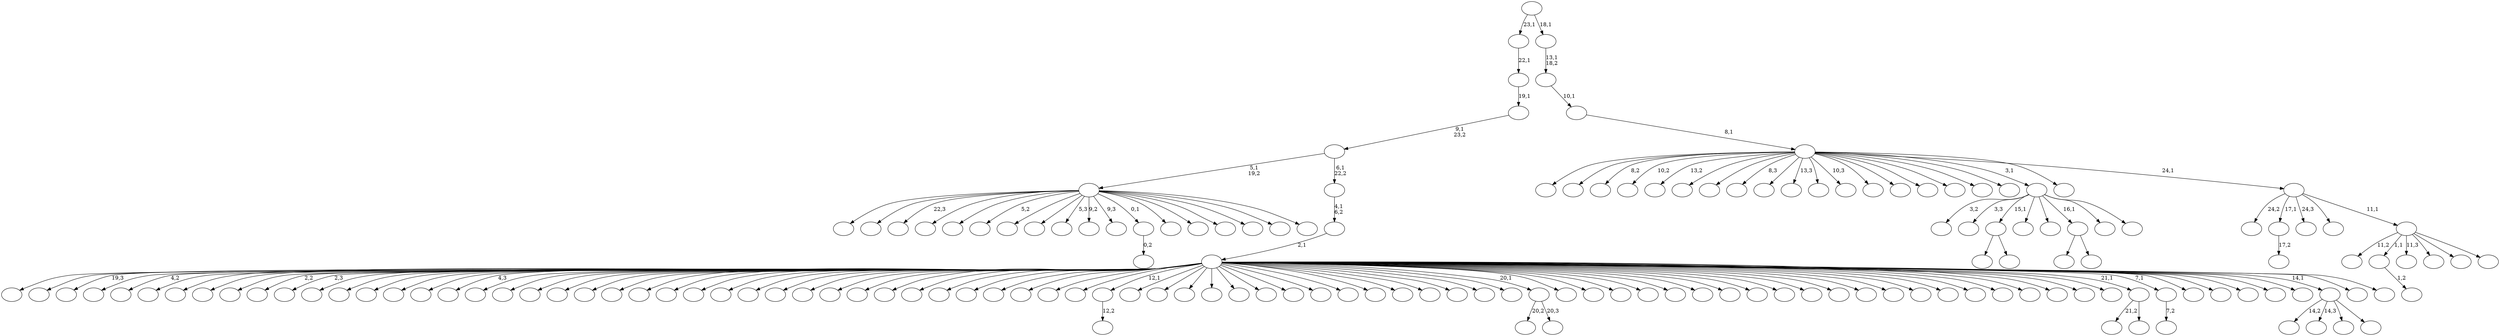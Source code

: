 digraph T {
	175 [label=""]
	174 [label=""]
	173 [label=""]
	172 [label=""]
	171 [label=""]
	170 [label=""]
	169 [label=""]
	168 [label=""]
	167 [label=""]
	166 [label=""]
	165 [label=""]
	164 [label=""]
	163 [label=""]
	162 [label=""]
	161 [label=""]
	160 [label=""]
	159 [label=""]
	158 [label=""]
	157 [label=""]
	156 [label=""]
	155 [label=""]
	154 [label=""]
	153 [label=""]
	152 [label=""]
	151 [label=""]
	150 [label=""]
	149 [label=""]
	148 [label=""]
	147 [label=""]
	146 [label=""]
	145 [label=""]
	144 [label=""]
	143 [label=""]
	142 [label=""]
	141 [label=""]
	140 [label=""]
	139 [label=""]
	138 [label=""]
	137 [label=""]
	136 [label=""]
	135 [label=""]
	134 [label=""]
	133 [label=""]
	132 [label=""]
	131 [label=""]
	130 [label=""]
	129 [label=""]
	128 [label=""]
	127 [label=""]
	126 [label=""]
	125 [label=""]
	124 [label=""]
	123 [label=""]
	122 [label=""]
	121 [label=""]
	120 [label=""]
	119 [label=""]
	118 [label=""]
	117 [label=""]
	116 [label=""]
	115 [label=""]
	114 [label=""]
	113 [label=""]
	112 [label=""]
	111 [label=""]
	110 [label=""]
	109 [label=""]
	108 [label=""]
	107 [label=""]
	106 [label=""]
	105 [label=""]
	104 [label=""]
	103 [label=""]
	102 [label=""]
	101 [label=""]
	100 [label=""]
	99 [label=""]
	98 [label=""]
	97 [label=""]
	96 [label=""]
	95 [label=""]
	94 [label=""]
	93 [label=""]
	92 [label=""]
	91 [label=""]
	90 [label=""]
	89 [label=""]
	88 [label=""]
	87 [label=""]
	86 [label=""]
	85 [label=""]
	84 [label=""]
	83 [label=""]
	82 [label=""]
	81 [label=""]
	80 [label=""]
	79 [label=""]
	78 [label=""]
	77 [label=""]
	76 [label=""]
	75 [label=""]
	74 [label=""]
	73 [label=""]
	72 [label=""]
	71 [label=""]
	70 [label=""]
	69 [label=""]
	68 [label=""]
	67 [label=""]
	66 [label=""]
	65 [label=""]
	64 [label=""]
	63 [label=""]
	62 [label=""]
	61 [label=""]
	60 [label=""]
	59 [label=""]
	58 [label=""]
	57 [label=""]
	56 [label=""]
	55 [label=""]
	54 [label=""]
	53 [label=""]
	52 [label=""]
	51 [label=""]
	50 [label=""]
	49 [label=""]
	48 [label=""]
	47 [label=""]
	46 [label=""]
	45 [label=""]
	44 [label=""]
	43 [label=""]
	42 [label=""]
	41 [label=""]
	40 [label=""]
	39 [label=""]
	38 [label=""]
	37 [label=""]
	36 [label=""]
	35 [label=""]
	34 [label=""]
	33 [label=""]
	32 [label=""]
	31 [label=""]
	30 [label=""]
	29 [label=""]
	28 [label=""]
	27 [label=""]
	26 [label=""]
	25 [label=""]
	24 [label=""]
	23 [label=""]
	22 [label=""]
	21 [label=""]
	20 [label=""]
	19 [label=""]
	18 [label=""]
	17 [label=""]
	16 [label=""]
	15 [label=""]
	14 [label=""]
	13 [label=""]
	12 [label=""]
	11 [label=""]
	10 [label=""]
	9 [label=""]
	8 [label=""]
	7 [label=""]
	6 [label=""]
	5 [label=""]
	4 [label=""]
	3 [label=""]
	2 [label=""]
	1 [label=""]
	0 [label=""]
	132 -> 133 [label="17,2"]
	100 -> 101 [label="12,2"]
	98 -> 165 [label=""]
	98 -> 99 [label=""]
	84 -> 85 [label="0,2"]
	79 -> 80 [label="1,2"]
	70 -> 138 [label="20,2"]
	70 -> 71 [label="20,3"]
	57 -> 116 [label=""]
	57 -> 58 [label=""]
	32 -> 148 [label="21,2"]
	32 -> 33 [label=""]
	29 -> 170 [label="3,2"]
	29 -> 105 [label="3,3"]
	29 -> 98 [label="15,1"]
	29 -> 97 [label=""]
	29 -> 89 [label=""]
	29 -> 57 [label="16,1"]
	29 -> 50 [label=""]
	29 -> 30 [label=""]
	27 -> 28 [label="7,2"]
	19 -> 173 [label=""]
	19 -> 172 [label=""]
	19 -> 157 [label="22,3"]
	19 -> 154 [label=""]
	19 -> 142 [label=""]
	19 -> 129 [label="5,2"]
	19 -> 122 [label=""]
	19 -> 120 [label=""]
	19 -> 114 [label="5,3"]
	19 -> 107 [label="9,2"]
	19 -> 102 [label="9,3"]
	19 -> 84 [label="0,1"]
	19 -> 81 [label=""]
	19 -> 72 [label=""]
	19 -> 46 [label=""]
	19 -> 40 [label=""]
	19 -> 31 [label=""]
	19 -> 20 [label=""]
	17 -> 119 [label="14,2"]
	17 -> 66 [label="14,3"]
	17 -> 35 [label=""]
	17 -> 18 [label=""]
	14 -> 175 [label=""]
	14 -> 169 [label=""]
	14 -> 166 [label="19,3"]
	14 -> 160 [label=""]
	14 -> 159 [label="4,2"]
	14 -> 158 [label=""]
	14 -> 156 [label=""]
	14 -> 155 [label=""]
	14 -> 153 [label=""]
	14 -> 152 [label="2,2"]
	14 -> 150 [label="2,3"]
	14 -> 149 [label=""]
	14 -> 147 [label=""]
	14 -> 146 [label=""]
	14 -> 145 [label=""]
	14 -> 144 [label=""]
	14 -> 143 [label="4,3"]
	14 -> 141 [label=""]
	14 -> 140 [label=""]
	14 -> 139 [label=""]
	14 -> 137 [label=""]
	14 -> 136 [label=""]
	14 -> 135 [label=""]
	14 -> 131 [label=""]
	14 -> 130 [label=""]
	14 -> 128 [label=""]
	14 -> 127 [label=""]
	14 -> 126 [label=""]
	14 -> 125 [label=""]
	14 -> 123 [label=""]
	14 -> 121 [label=""]
	14 -> 118 [label=""]
	14 -> 115 [label=""]
	14 -> 111 [label=""]
	14 -> 110 [label=""]
	14 -> 109 [label=""]
	14 -> 108 [label=""]
	14 -> 106 [label=""]
	14 -> 104 [label=""]
	14 -> 103 [label=""]
	14 -> 100 [label="12,1"]
	14 -> 96 [label=""]
	14 -> 95 [label=""]
	14 -> 94 [label=""]
	14 -> 93 [label=""]
	14 -> 92 [label=""]
	14 -> 90 [label=""]
	14 -> 88 [label=""]
	14 -> 87 [label=""]
	14 -> 86 [label=""]
	14 -> 83 [label=""]
	14 -> 82 [label=""]
	14 -> 78 [label=""]
	14 -> 77 [label=""]
	14 -> 75 [label=""]
	14 -> 73 [label=""]
	14 -> 70 [label="20,1"]
	14 -> 69 [label=""]
	14 -> 68 [label=""]
	14 -> 63 [label=""]
	14 -> 62 [label=""]
	14 -> 61 [label=""]
	14 -> 59 [label=""]
	14 -> 55 [label=""]
	14 -> 54 [label=""]
	14 -> 53 [label=""]
	14 -> 51 [label=""]
	14 -> 49 [label=""]
	14 -> 48 [label=""]
	14 -> 47 [label=""]
	14 -> 45 [label=""]
	14 -> 44 [label=""]
	14 -> 43 [label=""]
	14 -> 42 [label=""]
	14 -> 41 [label=""]
	14 -> 39 [label=""]
	14 -> 38 [label=""]
	14 -> 34 [label=""]
	14 -> 32 [label="21,1"]
	14 -> 27 [label="7,1"]
	14 -> 26 [label=""]
	14 -> 25 [label=""]
	14 -> 23 [label=""]
	14 -> 22 [label=""]
	14 -> 21 [label=""]
	14 -> 17 [label="14,1"]
	14 -> 16 [label=""]
	14 -> 15 [label=""]
	13 -> 14 [label="2,1"]
	12 -> 13 [label="4,1\n6,2"]
	11 -> 19 [label="5,1\n19,2"]
	11 -> 12 [label="6,1\n22,2"]
	10 -> 11 [label="9,1\n23,2"]
	9 -> 10 [label="19,1"]
	8 -> 9 [label="22,1"]
	6 -> 163 [label="11,2"]
	6 -> 79 [label="1,1"]
	6 -> 76 [label="11,3"]
	6 -> 64 [label=""]
	6 -> 36 [label=""]
	6 -> 7 [label=""]
	5 -> 167 [label="24,2"]
	5 -> 132 [label="17,1"]
	5 -> 117 [label="24,3"]
	5 -> 37 [label=""]
	5 -> 6 [label="11,1"]
	4 -> 174 [label=""]
	4 -> 171 [label=""]
	4 -> 168 [label="8,2"]
	4 -> 164 [label="10,2"]
	4 -> 162 [label="13,2"]
	4 -> 161 [label=""]
	4 -> 151 [label=""]
	4 -> 134 [label="8,3"]
	4 -> 124 [label=""]
	4 -> 113 [label="13,3"]
	4 -> 112 [label=""]
	4 -> 91 [label="10,3"]
	4 -> 74 [label=""]
	4 -> 67 [label=""]
	4 -> 65 [label=""]
	4 -> 60 [label=""]
	4 -> 56 [label=""]
	4 -> 52 [label=""]
	4 -> 29 [label="3,1"]
	4 -> 24 [label=""]
	4 -> 5 [label="24,1"]
	3 -> 4 [label="8,1"]
	2 -> 3 [label="10,1"]
	1 -> 2 [label="13,1\n18,2"]
	0 -> 8 [label="23,1"]
	0 -> 1 [label="18,1"]
}
